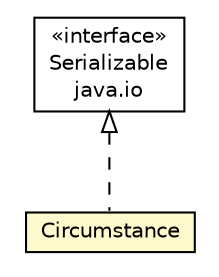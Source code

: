 #!/usr/local/bin/dot
#
# Class diagram 
# Generated by UMLGraph version R5_6_6-1-g9240c4 (http://www.umlgraph.org/)
#

digraph G {
	edge [fontname="Helvetica",fontsize=10,labelfontname="Helvetica",labelfontsize=10];
	node [fontname="Helvetica",fontsize=10,shape=plaintext];
	nodesep=0.25;
	ranksep=0.5;
	// jason.asSemantics.Circumstance
	c14801 [label=<<table title="jason.asSemantics.Circumstance" border="0" cellborder="1" cellspacing="0" cellpadding="2" port="p" bgcolor="lemonChiffon" href="./Circumstance.html">
		<tr><td><table border="0" cellspacing="0" cellpadding="1">
<tr><td align="center" balign="center"> Circumstance </td></tr>
		</table></td></tr>
		</table>>, URL="./Circumstance.html", fontname="Helvetica", fontcolor="black", fontsize=10.0];
	//jason.asSemantics.Circumstance implements java.io.Serializable
	c15042:p -> c14801:p [dir=back,arrowtail=empty,style=dashed];
	// java.io.Serializable
	c15042 [label=<<table title="java.io.Serializable" border="0" cellborder="1" cellspacing="0" cellpadding="2" port="p" href="http://java.sun.com/j2se/1.4.2/docs/api/java/io/Serializable.html">
		<tr><td><table border="0" cellspacing="0" cellpadding="1">
<tr><td align="center" balign="center"> &#171;interface&#187; </td></tr>
<tr><td align="center" balign="center"> Serializable </td></tr>
<tr><td align="center" balign="center"> java.io </td></tr>
		</table></td></tr>
		</table>>, URL="http://java.sun.com/j2se/1.4.2/docs/api/java/io/Serializable.html", fontname="Helvetica", fontcolor="black", fontsize=10.0];
}

